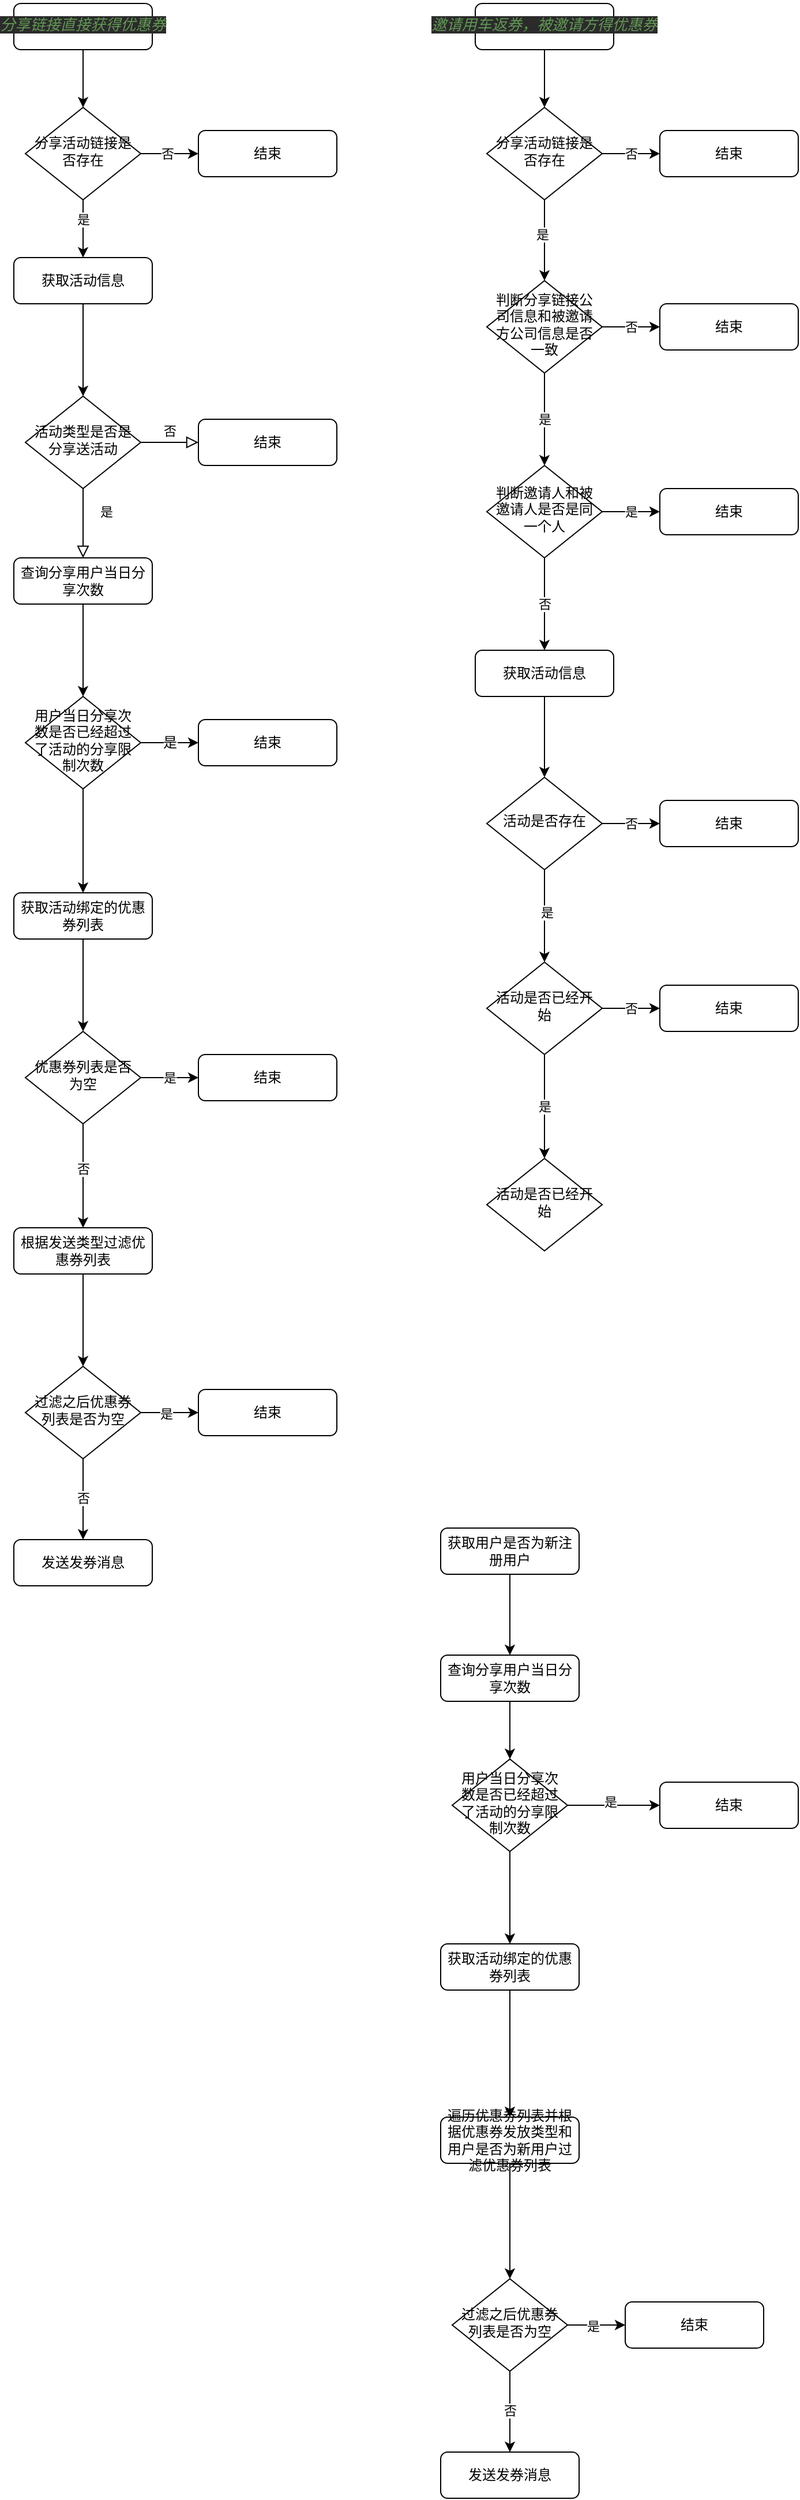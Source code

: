 <mxfile version="17.2.1" type="github">
  <diagram id="C5RBs43oDa-KdzZeNtuy" name="Page-1">
    <mxGraphModel dx="1018" dy="648" grid="1" gridSize="10" guides="1" tooltips="1" connect="1" arrows="1" fold="1" page="1" pageScale="1" pageWidth="827" pageHeight="1169" math="0" shadow="0">
      <root>
        <mxCell id="WIyWlLk6GJQsqaUBKTNV-0" />
        <mxCell id="WIyWlLk6GJQsqaUBKTNV-1" parent="WIyWlLk6GJQsqaUBKTNV-0" />
        <mxCell id="cavRAeg5umnz87ZM6FMu-50" style="edgeStyle=orthogonalEdgeStyle;rounded=0;orthogonalLoop=1;jettySize=auto;html=1;exitX=0.5;exitY=1;exitDx=0;exitDy=0;entryX=0.5;entryY=0;entryDx=0;entryDy=0;" edge="1" parent="WIyWlLk6GJQsqaUBKTNV-1" source="WIyWlLk6GJQsqaUBKTNV-3" target="WIyWlLk6GJQsqaUBKTNV-6">
          <mxGeometry relative="1" as="geometry" />
        </mxCell>
        <mxCell id="WIyWlLk6GJQsqaUBKTNV-3" value="&lt;pre style=&quot;background-color: rgb(43 , 43 , 43) ; color: rgb(169 , 183 , 198) ; font-family: , monospace ; font-size: 9.8pt&quot;&gt;&lt;pre style=&quot;font-family: , monospace ; font-size: 9.8pt&quot;&gt;&lt;span style=&quot;color: #629755 ; font-style: italic&quot;&gt;分享链接直接获得优惠券&lt;/span&gt;&lt;/pre&gt;&lt;/pre&gt;" style="rounded=1;whiteSpace=wrap;html=1;fontSize=12;glass=0;strokeWidth=1;shadow=0;spacing=6;spacingTop=-4;" parent="WIyWlLk6GJQsqaUBKTNV-1" vertex="1">
          <mxGeometry x="160" y="80" width="120" height="40" as="geometry" />
        </mxCell>
        <mxCell id="IeeZ9lZqZlFsDjQg3cIJ-2" style="edgeStyle=orthogonalEdgeStyle;rounded=0;orthogonalLoop=1;jettySize=auto;html=1;exitX=0.5;exitY=1;exitDx=0;exitDy=0;entryX=0.5;entryY=0;entryDx=0;entryDy=0;fontFamily=Helvetica;fontSize=12;fontColor=default;" parent="WIyWlLk6GJQsqaUBKTNV-1" source="WIyWlLk6GJQsqaUBKTNV-6" target="IeeZ9lZqZlFsDjQg3cIJ-1" edge="1">
          <mxGeometry relative="1" as="geometry" />
        </mxCell>
        <mxCell id="cavRAeg5umnz87ZM6FMu-52" value="是" style="edgeLabel;html=1;align=center;verticalAlign=middle;resizable=0;points=[];" vertex="1" connectable="0" parent="IeeZ9lZqZlFsDjQg3cIJ-2">
          <mxGeometry x="-0.32" relative="1" as="geometry">
            <mxPoint as="offset" />
          </mxGeometry>
        </mxCell>
        <mxCell id="cavRAeg5umnz87ZM6FMu-49" style="edgeStyle=orthogonalEdgeStyle;rounded=0;orthogonalLoop=1;jettySize=auto;html=1;exitX=1;exitY=0.5;exitDx=0;exitDy=0;entryX=0;entryY=0.5;entryDx=0;entryDy=0;" edge="1" parent="WIyWlLk6GJQsqaUBKTNV-1" source="WIyWlLk6GJQsqaUBKTNV-6" target="WIyWlLk6GJQsqaUBKTNV-7">
          <mxGeometry relative="1" as="geometry" />
        </mxCell>
        <mxCell id="cavRAeg5umnz87ZM6FMu-51" value="否" style="edgeLabel;html=1;align=center;verticalAlign=middle;resizable=0;points=[];" vertex="1" connectable="0" parent="cavRAeg5umnz87ZM6FMu-49">
          <mxGeometry x="-0.08" relative="1" as="geometry">
            <mxPoint as="offset" />
          </mxGeometry>
        </mxCell>
        <mxCell id="WIyWlLk6GJQsqaUBKTNV-6" value="分享活动链接是否存在" style="rhombus;whiteSpace=wrap;html=1;shadow=0;fontFamily=Helvetica;fontSize=12;align=center;strokeWidth=1;spacing=6;spacingTop=-4;" parent="WIyWlLk6GJQsqaUBKTNV-1" vertex="1">
          <mxGeometry x="170" y="170" width="100" height="80" as="geometry" />
        </mxCell>
        <mxCell id="WIyWlLk6GJQsqaUBKTNV-7" value="结束" style="rounded=1;whiteSpace=wrap;html=1;fontSize=12;glass=0;strokeWidth=1;shadow=0;" parent="WIyWlLk6GJQsqaUBKTNV-1" vertex="1">
          <mxGeometry x="320" y="190" width="120" height="40" as="geometry" />
        </mxCell>
        <mxCell id="WIyWlLk6GJQsqaUBKTNV-8" value="是" style="rounded=0;html=1;jettySize=auto;orthogonalLoop=1;fontSize=11;endArrow=block;endFill=0;endSize=8;strokeWidth=1;shadow=0;labelBackgroundColor=none;edgeStyle=orthogonalEdgeStyle;" parent="WIyWlLk6GJQsqaUBKTNV-1" source="WIyWlLk6GJQsqaUBKTNV-10" target="WIyWlLk6GJQsqaUBKTNV-11" edge="1">
          <mxGeometry x="-0.333" y="20" relative="1" as="geometry">
            <mxPoint as="offset" />
          </mxGeometry>
        </mxCell>
        <mxCell id="WIyWlLk6GJQsqaUBKTNV-9" value="否" style="edgeStyle=orthogonalEdgeStyle;rounded=0;html=1;jettySize=auto;orthogonalLoop=1;fontSize=11;endArrow=block;endFill=0;endSize=8;strokeWidth=1;shadow=0;labelBackgroundColor=none;" parent="WIyWlLk6GJQsqaUBKTNV-1" source="WIyWlLk6GJQsqaUBKTNV-10" target="WIyWlLk6GJQsqaUBKTNV-12" edge="1">
          <mxGeometry y="10" relative="1" as="geometry">
            <mxPoint as="offset" />
          </mxGeometry>
        </mxCell>
        <mxCell id="WIyWlLk6GJQsqaUBKTNV-10" value="活动类型是否是分享送活动" style="rhombus;whiteSpace=wrap;html=1;shadow=0;fontFamily=Helvetica;fontSize=12;align=center;strokeWidth=1;spacing=6;spacingTop=-4;" parent="WIyWlLk6GJQsqaUBKTNV-1" vertex="1">
          <mxGeometry x="170" y="420" width="100" height="80" as="geometry" />
        </mxCell>
        <mxCell id="IeeZ9lZqZlFsDjQg3cIJ-5" style="edgeStyle=orthogonalEdgeStyle;rounded=0;orthogonalLoop=1;jettySize=auto;html=1;exitX=0.5;exitY=1;exitDx=0;exitDy=0;fontFamily=Helvetica;fontSize=12;fontColor=default;" parent="WIyWlLk6GJQsqaUBKTNV-1" source="WIyWlLk6GJQsqaUBKTNV-11" target="IeeZ9lZqZlFsDjQg3cIJ-4" edge="1">
          <mxGeometry relative="1" as="geometry" />
        </mxCell>
        <mxCell id="WIyWlLk6GJQsqaUBKTNV-11" value="查询分享用户当日分享次数" style="rounded=1;whiteSpace=wrap;html=1;fontSize=12;glass=0;strokeWidth=1;shadow=0;" parent="WIyWlLk6GJQsqaUBKTNV-1" vertex="1">
          <mxGeometry x="160" y="560" width="120" height="40" as="geometry" />
        </mxCell>
        <mxCell id="WIyWlLk6GJQsqaUBKTNV-12" value="结束" style="rounded=1;whiteSpace=wrap;html=1;fontSize=12;glass=0;strokeWidth=1;shadow=0;" parent="WIyWlLk6GJQsqaUBKTNV-1" vertex="1">
          <mxGeometry x="320" y="440" width="120" height="40" as="geometry" />
        </mxCell>
        <mxCell id="IeeZ9lZqZlFsDjQg3cIJ-3" style="edgeStyle=orthogonalEdgeStyle;rounded=0;orthogonalLoop=1;jettySize=auto;html=1;exitX=0.5;exitY=1;exitDx=0;exitDy=0;fontFamily=Helvetica;fontSize=12;fontColor=default;" parent="WIyWlLk6GJQsqaUBKTNV-1" source="IeeZ9lZqZlFsDjQg3cIJ-1" target="WIyWlLk6GJQsqaUBKTNV-10" edge="1">
          <mxGeometry relative="1" as="geometry" />
        </mxCell>
        <mxCell id="IeeZ9lZqZlFsDjQg3cIJ-1" value="获取活动信息" style="rounded=1;whiteSpace=wrap;html=1;fontSize=12;glass=0;strokeWidth=1;shadow=0;" parent="WIyWlLk6GJQsqaUBKTNV-1" vertex="1">
          <mxGeometry x="160" y="300" width="120" height="40" as="geometry" />
        </mxCell>
        <mxCell id="IeeZ9lZqZlFsDjQg3cIJ-7" value="是" style="edgeStyle=orthogonalEdgeStyle;rounded=0;orthogonalLoop=1;jettySize=auto;html=1;exitX=1;exitY=0.5;exitDx=0;exitDy=0;fontFamily=Helvetica;fontSize=12;fontColor=default;" parent="WIyWlLk6GJQsqaUBKTNV-1" source="IeeZ9lZqZlFsDjQg3cIJ-4" target="IeeZ9lZqZlFsDjQg3cIJ-6" edge="1">
          <mxGeometry relative="1" as="geometry" />
        </mxCell>
        <mxCell id="IeeZ9lZqZlFsDjQg3cIJ-9" style="edgeStyle=orthogonalEdgeStyle;rounded=0;orthogonalLoop=1;jettySize=auto;html=1;exitX=0.5;exitY=1;exitDx=0;exitDy=0;fontFamily=Helvetica;fontSize=12;fontColor=default;" parent="WIyWlLk6GJQsqaUBKTNV-1" source="IeeZ9lZqZlFsDjQg3cIJ-4" target="IeeZ9lZqZlFsDjQg3cIJ-8" edge="1">
          <mxGeometry relative="1" as="geometry" />
        </mxCell>
        <mxCell id="IeeZ9lZqZlFsDjQg3cIJ-4" value="用户当日分享次数是否已经超过了活动的分享限制次数" style="rhombus;whiteSpace=wrap;html=1;shadow=0;fontFamily=Helvetica;fontSize=12;align=center;strokeWidth=1;spacing=6;spacingTop=-4;" parent="WIyWlLk6GJQsqaUBKTNV-1" vertex="1">
          <mxGeometry x="170" y="680" width="100" height="80" as="geometry" />
        </mxCell>
        <mxCell id="IeeZ9lZqZlFsDjQg3cIJ-6" value="结束" style="rounded=1;whiteSpace=wrap;html=1;fontSize=12;glass=0;strokeWidth=1;shadow=0;" parent="WIyWlLk6GJQsqaUBKTNV-1" vertex="1">
          <mxGeometry x="320" y="700" width="120" height="40" as="geometry" />
        </mxCell>
        <mxCell id="cavRAeg5umnz87ZM6FMu-19" style="edgeStyle=orthogonalEdgeStyle;rounded=0;orthogonalLoop=1;jettySize=auto;html=1;exitX=0.5;exitY=1;exitDx=0;exitDy=0;entryX=0.5;entryY=0;entryDx=0;entryDy=0;" edge="1" parent="WIyWlLk6GJQsqaUBKTNV-1" source="IeeZ9lZqZlFsDjQg3cIJ-8" target="cavRAeg5umnz87ZM6FMu-18">
          <mxGeometry relative="1" as="geometry" />
        </mxCell>
        <mxCell id="IeeZ9lZqZlFsDjQg3cIJ-8" value="获取活动绑定的优惠券列表" style="rounded=1;whiteSpace=wrap;html=1;fontSize=12;glass=0;strokeWidth=1;shadow=0;" parent="WIyWlLk6GJQsqaUBKTNV-1" vertex="1">
          <mxGeometry x="160" y="850" width="120" height="40" as="geometry" />
        </mxCell>
        <mxCell id="cavRAeg5umnz87ZM6FMu-48" style="edgeStyle=orthogonalEdgeStyle;rounded=0;orthogonalLoop=1;jettySize=auto;html=1;exitX=0.5;exitY=1;exitDx=0;exitDy=0;entryX=0.5;entryY=0;entryDx=0;entryDy=0;" edge="1" parent="WIyWlLk6GJQsqaUBKTNV-1" source="cavRAeg5umnz87ZM6FMu-1" target="cavRAeg5umnz87ZM6FMu-45">
          <mxGeometry relative="1" as="geometry" />
        </mxCell>
        <mxCell id="cavRAeg5umnz87ZM6FMu-1" value="&lt;pre style=&quot;background-color: rgb(43 , 43 , 43) ; color: rgb(169 , 183 , 198) ; font-family: , monospace ; font-size: 9.8pt&quot;&gt;&lt;pre style=&quot;font-family: , monospace ; font-size: 9.8pt&quot;&gt;&lt;span style=&quot;color: #629755 ; font-style: italic&quot;&gt;邀请用车返券，被邀请方得优惠券&lt;/span&gt;&lt;/pre&gt;&lt;/pre&gt;" style="rounded=1;whiteSpace=wrap;html=1;fontSize=12;glass=0;strokeWidth=1;shadow=0;spacing=6;spacingTop=-4;" vertex="1" parent="WIyWlLk6GJQsqaUBKTNV-1">
          <mxGeometry x="560" y="80" width="120" height="40" as="geometry" />
        </mxCell>
        <mxCell id="cavRAeg5umnz87ZM6FMu-6" style="edgeStyle=orthogonalEdgeStyle;rounded=0;orthogonalLoop=1;jettySize=auto;html=1;exitX=0.5;exitY=1;exitDx=0;exitDy=0;entryX=0.5;entryY=0;entryDx=0;entryDy=0;" edge="1" parent="WIyWlLk6GJQsqaUBKTNV-1" source="cavRAeg5umnz87ZM6FMu-3" target="cavRAeg5umnz87ZM6FMu-5">
          <mxGeometry relative="1" as="geometry" />
        </mxCell>
        <mxCell id="cavRAeg5umnz87ZM6FMu-3" value="查询分享用户当日分享次数" style="rounded=1;whiteSpace=wrap;html=1;fontSize=12;glass=0;strokeWidth=1;shadow=0;" vertex="1" parent="WIyWlLk6GJQsqaUBKTNV-1">
          <mxGeometry x="530" y="1510" width="120" height="40" as="geometry" />
        </mxCell>
        <mxCell id="cavRAeg5umnz87ZM6FMu-8" style="edgeStyle=orthogonalEdgeStyle;rounded=0;orthogonalLoop=1;jettySize=auto;html=1;exitX=1;exitY=0.5;exitDx=0;exitDy=0;" edge="1" parent="WIyWlLk6GJQsqaUBKTNV-1" source="cavRAeg5umnz87ZM6FMu-5" target="cavRAeg5umnz87ZM6FMu-7">
          <mxGeometry relative="1" as="geometry" />
        </mxCell>
        <mxCell id="cavRAeg5umnz87ZM6FMu-9" value="是" style="edgeLabel;html=1;align=center;verticalAlign=middle;resizable=0;points=[];" vertex="1" connectable="0" parent="cavRAeg5umnz87ZM6FMu-8">
          <mxGeometry x="-0.075" y="3" relative="1" as="geometry">
            <mxPoint as="offset" />
          </mxGeometry>
        </mxCell>
        <mxCell id="cavRAeg5umnz87ZM6FMu-12" style="edgeStyle=orthogonalEdgeStyle;rounded=0;orthogonalLoop=1;jettySize=auto;html=1;exitX=0.5;exitY=1;exitDx=0;exitDy=0;" edge="1" parent="WIyWlLk6GJQsqaUBKTNV-1" source="cavRAeg5umnz87ZM6FMu-5" target="cavRAeg5umnz87ZM6FMu-10">
          <mxGeometry relative="1" as="geometry" />
        </mxCell>
        <mxCell id="cavRAeg5umnz87ZM6FMu-5" value="用户当日分享次数是否已经超过了活动的分享限制次数" style="rhombus;whiteSpace=wrap;html=1;shadow=0;fontFamily=Helvetica;fontSize=12;align=center;strokeWidth=1;spacing=6;spacingTop=-4;" vertex="1" parent="WIyWlLk6GJQsqaUBKTNV-1">
          <mxGeometry x="540" y="1600" width="100" height="80" as="geometry" />
        </mxCell>
        <mxCell id="cavRAeg5umnz87ZM6FMu-7" value="结束" style="rounded=1;whiteSpace=wrap;html=1;fontSize=12;glass=0;strokeWidth=1;shadow=0;" vertex="1" parent="WIyWlLk6GJQsqaUBKTNV-1">
          <mxGeometry x="720" y="1620" width="120" height="40" as="geometry" />
        </mxCell>
        <mxCell id="cavRAeg5umnz87ZM6FMu-14" style="edgeStyle=orthogonalEdgeStyle;rounded=0;orthogonalLoop=1;jettySize=auto;html=1;exitX=0.5;exitY=1;exitDx=0;exitDy=0;entryX=0.5;entryY=0;entryDx=0;entryDy=0;" edge="1" parent="WIyWlLk6GJQsqaUBKTNV-1" source="cavRAeg5umnz87ZM6FMu-10" target="cavRAeg5umnz87ZM6FMu-13">
          <mxGeometry relative="1" as="geometry" />
        </mxCell>
        <mxCell id="cavRAeg5umnz87ZM6FMu-10" value="获取活动绑定的优惠券列表" style="rounded=1;whiteSpace=wrap;html=1;fontSize=12;glass=0;strokeWidth=1;shadow=0;" vertex="1" parent="WIyWlLk6GJQsqaUBKTNV-1">
          <mxGeometry x="530" y="1760" width="120" height="40" as="geometry" />
        </mxCell>
        <mxCell id="cavRAeg5umnz87ZM6FMu-43" style="edgeStyle=orthogonalEdgeStyle;rounded=0;orthogonalLoop=1;jettySize=auto;html=1;exitX=0.5;exitY=1;exitDx=0;exitDy=0;entryX=0.5;entryY=0;entryDx=0;entryDy=0;" edge="1" parent="WIyWlLk6GJQsqaUBKTNV-1" source="cavRAeg5umnz87ZM6FMu-13" target="cavRAeg5umnz87ZM6FMu-40">
          <mxGeometry relative="1" as="geometry" />
        </mxCell>
        <mxCell id="cavRAeg5umnz87ZM6FMu-13" value="遍历优惠券列表并根据优惠券发放类型和用户是否为新用户过滤优惠券列表" style="rounded=1;whiteSpace=wrap;html=1;fontSize=12;glass=0;strokeWidth=1;shadow=0;" vertex="1" parent="WIyWlLk6GJQsqaUBKTNV-1">
          <mxGeometry x="530" y="1910" width="120" height="40" as="geometry" />
        </mxCell>
        <mxCell id="cavRAeg5umnz87ZM6FMu-21" value="是" style="edgeStyle=orthogonalEdgeStyle;rounded=0;orthogonalLoop=1;jettySize=auto;html=1;exitX=1;exitY=0.5;exitDx=0;exitDy=0;" edge="1" parent="WIyWlLk6GJQsqaUBKTNV-1" source="cavRAeg5umnz87ZM6FMu-18" target="cavRAeg5umnz87ZM6FMu-20">
          <mxGeometry relative="1" as="geometry" />
        </mxCell>
        <mxCell id="cavRAeg5umnz87ZM6FMu-23" style="edgeStyle=orthogonalEdgeStyle;rounded=0;orthogonalLoop=1;jettySize=auto;html=1;exitX=0.5;exitY=1;exitDx=0;exitDy=0;entryX=0.5;entryY=0;entryDx=0;entryDy=0;" edge="1" parent="WIyWlLk6GJQsqaUBKTNV-1" source="cavRAeg5umnz87ZM6FMu-18" target="cavRAeg5umnz87ZM6FMu-22">
          <mxGeometry relative="1" as="geometry" />
        </mxCell>
        <mxCell id="cavRAeg5umnz87ZM6FMu-28" value="否" style="edgeLabel;html=1;align=center;verticalAlign=middle;resizable=0;points=[];" vertex="1" connectable="0" parent="cavRAeg5umnz87ZM6FMu-23">
          <mxGeometry x="-0.144" relative="1" as="geometry">
            <mxPoint as="offset" />
          </mxGeometry>
        </mxCell>
        <mxCell id="cavRAeg5umnz87ZM6FMu-18" value="优惠券列表是否为空" style="rhombus;whiteSpace=wrap;html=1;shadow=0;fontFamily=Helvetica;fontSize=12;align=center;strokeWidth=1;spacing=6;spacingTop=-4;" vertex="1" parent="WIyWlLk6GJQsqaUBKTNV-1">
          <mxGeometry x="170" y="970" width="100" height="80" as="geometry" />
        </mxCell>
        <mxCell id="cavRAeg5umnz87ZM6FMu-20" value="结束" style="rounded=1;whiteSpace=wrap;html=1;fontSize=12;glass=0;strokeWidth=1;shadow=0;" vertex="1" parent="WIyWlLk6GJQsqaUBKTNV-1">
          <mxGeometry x="320" y="990" width="120" height="40" as="geometry" />
        </mxCell>
        <mxCell id="cavRAeg5umnz87ZM6FMu-25" style="edgeStyle=orthogonalEdgeStyle;rounded=0;orthogonalLoop=1;jettySize=auto;html=1;exitX=0.5;exitY=1;exitDx=0;exitDy=0;entryX=0.5;entryY=0;entryDx=0;entryDy=0;" edge="1" parent="WIyWlLk6GJQsqaUBKTNV-1" source="cavRAeg5umnz87ZM6FMu-22" target="cavRAeg5umnz87ZM6FMu-24">
          <mxGeometry relative="1" as="geometry" />
        </mxCell>
        <mxCell id="cavRAeg5umnz87ZM6FMu-22" value="根据发送类型过滤优惠券列表" style="rounded=1;whiteSpace=wrap;html=1;fontSize=12;glass=0;strokeWidth=1;shadow=0;" vertex="1" parent="WIyWlLk6GJQsqaUBKTNV-1">
          <mxGeometry x="160" y="1140" width="120" height="40" as="geometry" />
        </mxCell>
        <mxCell id="cavRAeg5umnz87ZM6FMu-27" style="edgeStyle=orthogonalEdgeStyle;rounded=0;orthogonalLoop=1;jettySize=auto;html=1;exitX=1;exitY=0.5;exitDx=0;exitDy=0;entryX=0;entryY=0.5;entryDx=0;entryDy=0;" edge="1" parent="WIyWlLk6GJQsqaUBKTNV-1" source="cavRAeg5umnz87ZM6FMu-24" target="cavRAeg5umnz87ZM6FMu-26">
          <mxGeometry relative="1" as="geometry" />
        </mxCell>
        <mxCell id="cavRAeg5umnz87ZM6FMu-29" value="是" style="edgeLabel;html=1;align=center;verticalAlign=middle;resizable=0;points=[];" vertex="1" connectable="0" parent="cavRAeg5umnz87ZM6FMu-27">
          <mxGeometry x="-0.12" relative="1" as="geometry">
            <mxPoint y="1" as="offset" />
          </mxGeometry>
        </mxCell>
        <mxCell id="cavRAeg5umnz87ZM6FMu-31" style="edgeStyle=orthogonalEdgeStyle;rounded=0;orthogonalLoop=1;jettySize=auto;html=1;exitX=0.5;exitY=1;exitDx=0;exitDy=0;entryX=0.5;entryY=0;entryDx=0;entryDy=0;" edge="1" parent="WIyWlLk6GJQsqaUBKTNV-1" source="cavRAeg5umnz87ZM6FMu-24" target="cavRAeg5umnz87ZM6FMu-30">
          <mxGeometry relative="1" as="geometry" />
        </mxCell>
        <mxCell id="cavRAeg5umnz87ZM6FMu-32" value="否" style="edgeLabel;html=1;align=center;verticalAlign=middle;resizable=0;points=[];" vertex="1" connectable="0" parent="cavRAeg5umnz87ZM6FMu-31">
          <mxGeometry x="-0.029" relative="1" as="geometry">
            <mxPoint as="offset" />
          </mxGeometry>
        </mxCell>
        <mxCell id="cavRAeg5umnz87ZM6FMu-24" value="过滤之后优惠券列表是否为空" style="rhombus;whiteSpace=wrap;html=1;shadow=0;fontFamily=Helvetica;fontSize=12;align=center;strokeWidth=1;spacing=6;spacingTop=-4;" vertex="1" parent="WIyWlLk6GJQsqaUBKTNV-1">
          <mxGeometry x="170" y="1260" width="100" height="80" as="geometry" />
        </mxCell>
        <mxCell id="cavRAeg5umnz87ZM6FMu-26" value="结束" style="rounded=1;whiteSpace=wrap;html=1;fontSize=12;glass=0;strokeWidth=1;shadow=0;" vertex="1" parent="WIyWlLk6GJQsqaUBKTNV-1">
          <mxGeometry x="320" y="1280" width="120" height="40" as="geometry" />
        </mxCell>
        <mxCell id="cavRAeg5umnz87ZM6FMu-30" value="发送发券消息" style="rounded=1;whiteSpace=wrap;html=1;fontSize=12;glass=0;strokeWidth=1;shadow=0;" vertex="1" parent="WIyWlLk6GJQsqaUBKTNV-1">
          <mxGeometry x="160" y="1410" width="120" height="40" as="geometry" />
        </mxCell>
        <mxCell id="cavRAeg5umnz87ZM6FMu-35" style="edgeStyle=orthogonalEdgeStyle;rounded=0;orthogonalLoop=1;jettySize=auto;html=1;exitX=0.5;exitY=1;exitDx=0;exitDy=0;entryX=0.5;entryY=0;entryDx=0;entryDy=0;" edge="1" parent="WIyWlLk6GJQsqaUBKTNV-1" source="cavRAeg5umnz87ZM6FMu-33" target="cavRAeg5umnz87ZM6FMu-3">
          <mxGeometry relative="1" as="geometry" />
        </mxCell>
        <mxCell id="cavRAeg5umnz87ZM6FMu-33" value="获取用户是否为新注册用户" style="rounded=1;whiteSpace=wrap;html=1;fontSize=12;glass=0;strokeWidth=1;shadow=0;" vertex="1" parent="WIyWlLk6GJQsqaUBKTNV-1">
          <mxGeometry x="530" y="1400" width="120" height="40" as="geometry" />
        </mxCell>
        <mxCell id="cavRAeg5umnz87ZM6FMu-36" style="edgeStyle=orthogonalEdgeStyle;rounded=0;orthogonalLoop=1;jettySize=auto;html=1;exitX=1;exitY=0.5;exitDx=0;exitDy=0;entryX=0;entryY=0.5;entryDx=0;entryDy=0;" edge="1" parent="WIyWlLk6GJQsqaUBKTNV-1" source="cavRAeg5umnz87ZM6FMu-40" target="cavRAeg5umnz87ZM6FMu-41">
          <mxGeometry relative="1" as="geometry" />
        </mxCell>
        <mxCell id="cavRAeg5umnz87ZM6FMu-37" value="是" style="edgeLabel;html=1;align=center;verticalAlign=middle;resizable=0;points=[];" vertex="1" connectable="0" parent="cavRAeg5umnz87ZM6FMu-36">
          <mxGeometry x="-0.12" relative="1" as="geometry">
            <mxPoint y="1" as="offset" />
          </mxGeometry>
        </mxCell>
        <mxCell id="cavRAeg5umnz87ZM6FMu-38" style="edgeStyle=orthogonalEdgeStyle;rounded=0;orthogonalLoop=1;jettySize=auto;html=1;exitX=0.5;exitY=1;exitDx=0;exitDy=0;entryX=0.5;entryY=0;entryDx=0;entryDy=0;" edge="1" parent="WIyWlLk6GJQsqaUBKTNV-1" source="cavRAeg5umnz87ZM6FMu-40" target="cavRAeg5umnz87ZM6FMu-42">
          <mxGeometry relative="1" as="geometry" />
        </mxCell>
        <mxCell id="cavRAeg5umnz87ZM6FMu-39" value="否" style="edgeLabel;html=1;align=center;verticalAlign=middle;resizable=0;points=[];" vertex="1" connectable="0" parent="cavRAeg5umnz87ZM6FMu-38">
          <mxGeometry x="-0.029" relative="1" as="geometry">
            <mxPoint as="offset" />
          </mxGeometry>
        </mxCell>
        <mxCell id="cavRAeg5umnz87ZM6FMu-40" value="过滤之后优惠券列表是否为空" style="rhombus;whiteSpace=wrap;html=1;shadow=0;fontFamily=Helvetica;fontSize=12;align=center;strokeWidth=1;spacing=6;spacingTop=-4;" vertex="1" parent="WIyWlLk6GJQsqaUBKTNV-1">
          <mxGeometry x="540" y="2050" width="100" height="80" as="geometry" />
        </mxCell>
        <mxCell id="cavRAeg5umnz87ZM6FMu-41" value="结束" style="rounded=1;whiteSpace=wrap;html=1;fontSize=12;glass=0;strokeWidth=1;shadow=0;" vertex="1" parent="WIyWlLk6GJQsqaUBKTNV-1">
          <mxGeometry x="690" y="2070" width="120" height="40" as="geometry" />
        </mxCell>
        <mxCell id="cavRAeg5umnz87ZM6FMu-42" value="发送发券消息" style="rounded=1;whiteSpace=wrap;html=1;fontSize=12;glass=0;strokeWidth=1;shadow=0;" vertex="1" parent="WIyWlLk6GJQsqaUBKTNV-1">
          <mxGeometry x="530" y="2200" width="120" height="40" as="geometry" />
        </mxCell>
        <mxCell id="cavRAeg5umnz87ZM6FMu-47" value="否" style="edgeStyle=orthogonalEdgeStyle;rounded=0;orthogonalLoop=1;jettySize=auto;html=1;exitX=1;exitY=0.5;exitDx=0;exitDy=0;entryX=0;entryY=0.5;entryDx=0;entryDy=0;" edge="1" parent="WIyWlLk6GJQsqaUBKTNV-1" source="cavRAeg5umnz87ZM6FMu-45" target="cavRAeg5umnz87ZM6FMu-46">
          <mxGeometry relative="1" as="geometry" />
        </mxCell>
        <mxCell id="cavRAeg5umnz87ZM6FMu-54" style="edgeStyle=orthogonalEdgeStyle;rounded=0;orthogonalLoop=1;jettySize=auto;html=1;exitX=0.5;exitY=1;exitDx=0;exitDy=0;" edge="1" parent="WIyWlLk6GJQsqaUBKTNV-1" source="cavRAeg5umnz87ZM6FMu-45" target="cavRAeg5umnz87ZM6FMu-53">
          <mxGeometry relative="1" as="geometry" />
        </mxCell>
        <mxCell id="cavRAeg5umnz87ZM6FMu-55" value="是" style="edgeLabel;html=1;align=center;verticalAlign=middle;resizable=0;points=[];" vertex="1" connectable="0" parent="cavRAeg5umnz87ZM6FMu-54">
          <mxGeometry x="-0.157" y="-2" relative="1" as="geometry">
            <mxPoint as="offset" />
          </mxGeometry>
        </mxCell>
        <mxCell id="cavRAeg5umnz87ZM6FMu-45" value="分享活动链接是否存在" style="rhombus;whiteSpace=wrap;html=1;shadow=0;fontFamily=Helvetica;fontSize=12;align=center;strokeWidth=1;spacing=6;spacingTop=-4;" vertex="1" parent="WIyWlLk6GJQsqaUBKTNV-1">
          <mxGeometry x="570" y="170" width="100" height="80" as="geometry" />
        </mxCell>
        <mxCell id="cavRAeg5umnz87ZM6FMu-46" value="结束" style="rounded=1;whiteSpace=wrap;html=1;fontSize=12;glass=0;strokeWidth=1;shadow=0;" vertex="1" parent="WIyWlLk6GJQsqaUBKTNV-1">
          <mxGeometry x="720" y="190" width="120" height="40" as="geometry" />
        </mxCell>
        <mxCell id="cavRAeg5umnz87ZM6FMu-57" value="否" style="edgeStyle=orthogonalEdgeStyle;rounded=0;orthogonalLoop=1;jettySize=auto;html=1;exitX=1;exitY=0.5;exitDx=0;exitDy=0;entryX=0;entryY=0.5;entryDx=0;entryDy=0;" edge="1" parent="WIyWlLk6GJQsqaUBKTNV-1" source="cavRAeg5umnz87ZM6FMu-53" target="cavRAeg5umnz87ZM6FMu-56">
          <mxGeometry relative="1" as="geometry" />
        </mxCell>
        <mxCell id="cavRAeg5umnz87ZM6FMu-59" value="是" style="edgeStyle=orthogonalEdgeStyle;rounded=0;orthogonalLoop=1;jettySize=auto;html=1;exitX=0.5;exitY=1;exitDx=0;exitDy=0;entryX=0.5;entryY=0;entryDx=0;entryDy=0;" edge="1" parent="WIyWlLk6GJQsqaUBKTNV-1" source="cavRAeg5umnz87ZM6FMu-53" target="cavRAeg5umnz87ZM6FMu-58">
          <mxGeometry relative="1" as="geometry" />
        </mxCell>
        <mxCell id="cavRAeg5umnz87ZM6FMu-53" value="判断分享链接公司信息和被邀请方公司信息是否一致" style="rhombus;whiteSpace=wrap;html=1;shadow=0;fontFamily=Helvetica;fontSize=12;align=center;strokeWidth=1;spacing=6;spacingTop=-4;" vertex="1" parent="WIyWlLk6GJQsqaUBKTNV-1">
          <mxGeometry x="570" y="320" width="100" height="80" as="geometry" />
        </mxCell>
        <mxCell id="cavRAeg5umnz87ZM6FMu-56" value="结束" style="rounded=1;whiteSpace=wrap;html=1;fontSize=12;glass=0;strokeWidth=1;shadow=0;" vertex="1" parent="WIyWlLk6GJQsqaUBKTNV-1">
          <mxGeometry x="720" y="340" width="120" height="40" as="geometry" />
        </mxCell>
        <mxCell id="cavRAeg5umnz87ZM6FMu-61" value="是" style="edgeStyle=orthogonalEdgeStyle;rounded=0;orthogonalLoop=1;jettySize=auto;html=1;exitX=1;exitY=0.5;exitDx=0;exitDy=0;entryX=0;entryY=0.5;entryDx=0;entryDy=0;" edge="1" parent="WIyWlLk6GJQsqaUBKTNV-1" source="cavRAeg5umnz87ZM6FMu-58" target="cavRAeg5umnz87ZM6FMu-60">
          <mxGeometry relative="1" as="geometry" />
        </mxCell>
        <mxCell id="cavRAeg5umnz87ZM6FMu-63" value="否" style="edgeStyle=orthogonalEdgeStyle;rounded=0;orthogonalLoop=1;jettySize=auto;html=1;exitX=0.5;exitY=1;exitDx=0;exitDy=0;entryX=0.5;entryY=0;entryDx=0;entryDy=0;" edge="1" parent="WIyWlLk6GJQsqaUBKTNV-1" source="cavRAeg5umnz87ZM6FMu-58" target="cavRAeg5umnz87ZM6FMu-62">
          <mxGeometry relative="1" as="geometry" />
        </mxCell>
        <mxCell id="cavRAeg5umnz87ZM6FMu-58" value="判断邀请人和被邀请人是否是同一个人" style="rhombus;whiteSpace=wrap;html=1;shadow=0;fontFamily=Helvetica;fontSize=12;align=center;strokeWidth=1;spacing=6;spacingTop=-4;" vertex="1" parent="WIyWlLk6GJQsqaUBKTNV-1">
          <mxGeometry x="570" y="480" width="100" height="80" as="geometry" />
        </mxCell>
        <mxCell id="cavRAeg5umnz87ZM6FMu-60" value="结束" style="rounded=1;whiteSpace=wrap;html=1;fontSize=12;glass=0;strokeWidth=1;shadow=0;" vertex="1" parent="WIyWlLk6GJQsqaUBKTNV-1">
          <mxGeometry x="720" y="500" width="120" height="40" as="geometry" />
        </mxCell>
        <mxCell id="cavRAeg5umnz87ZM6FMu-65" style="edgeStyle=orthogonalEdgeStyle;rounded=0;orthogonalLoop=1;jettySize=auto;html=1;exitX=0.5;exitY=1;exitDx=0;exitDy=0;entryX=0.5;entryY=0;entryDx=0;entryDy=0;" edge="1" parent="WIyWlLk6GJQsqaUBKTNV-1" source="cavRAeg5umnz87ZM6FMu-62" target="cavRAeg5umnz87ZM6FMu-64">
          <mxGeometry relative="1" as="geometry" />
        </mxCell>
        <mxCell id="cavRAeg5umnz87ZM6FMu-62" value="获取活动信息" style="rounded=1;whiteSpace=wrap;html=1;fontSize=12;glass=0;strokeWidth=1;shadow=0;" vertex="1" parent="WIyWlLk6GJQsqaUBKTNV-1">
          <mxGeometry x="560" y="640" width="120" height="40" as="geometry" />
        </mxCell>
        <mxCell id="cavRAeg5umnz87ZM6FMu-67" value="否" style="edgeStyle=orthogonalEdgeStyle;rounded=0;orthogonalLoop=1;jettySize=auto;html=1;exitX=1;exitY=0.5;exitDx=0;exitDy=0;entryX=0;entryY=0.5;entryDx=0;entryDy=0;" edge="1" parent="WIyWlLk6GJQsqaUBKTNV-1" source="cavRAeg5umnz87ZM6FMu-64" target="cavRAeg5umnz87ZM6FMu-66">
          <mxGeometry relative="1" as="geometry" />
        </mxCell>
        <mxCell id="cavRAeg5umnz87ZM6FMu-69" style="edgeStyle=orthogonalEdgeStyle;rounded=0;orthogonalLoop=1;jettySize=auto;html=1;exitX=0.5;exitY=1;exitDx=0;exitDy=0;entryX=0.5;entryY=0;entryDx=0;entryDy=0;" edge="1" parent="WIyWlLk6GJQsqaUBKTNV-1" source="cavRAeg5umnz87ZM6FMu-64" target="cavRAeg5umnz87ZM6FMu-68">
          <mxGeometry relative="1" as="geometry" />
        </mxCell>
        <mxCell id="cavRAeg5umnz87ZM6FMu-74" value="是" style="edgeLabel;html=1;align=center;verticalAlign=middle;resizable=0;points=[];" vertex="1" connectable="0" parent="cavRAeg5umnz87ZM6FMu-69">
          <mxGeometry x="-0.075" y="2" relative="1" as="geometry">
            <mxPoint as="offset" />
          </mxGeometry>
        </mxCell>
        <mxCell id="cavRAeg5umnz87ZM6FMu-64" value="活动是否存在" style="rhombus;whiteSpace=wrap;html=1;shadow=0;fontFamily=Helvetica;fontSize=12;align=center;strokeWidth=1;spacing=6;spacingTop=-4;" vertex="1" parent="WIyWlLk6GJQsqaUBKTNV-1">
          <mxGeometry x="570" y="750" width="100" height="80" as="geometry" />
        </mxCell>
        <mxCell id="cavRAeg5umnz87ZM6FMu-66" value="结束" style="rounded=1;whiteSpace=wrap;html=1;fontSize=12;glass=0;strokeWidth=1;shadow=0;" vertex="1" parent="WIyWlLk6GJQsqaUBKTNV-1">
          <mxGeometry x="720" y="770" width="120" height="40" as="geometry" />
        </mxCell>
        <mxCell id="cavRAeg5umnz87ZM6FMu-71" value="否" style="edgeStyle=orthogonalEdgeStyle;rounded=0;orthogonalLoop=1;jettySize=auto;html=1;exitX=1;exitY=0.5;exitDx=0;exitDy=0;" edge="1" parent="WIyWlLk6GJQsqaUBKTNV-1" source="cavRAeg5umnz87ZM6FMu-68" target="cavRAeg5umnz87ZM6FMu-70">
          <mxGeometry relative="1" as="geometry" />
        </mxCell>
        <mxCell id="cavRAeg5umnz87ZM6FMu-73" value="是" style="edgeStyle=orthogonalEdgeStyle;rounded=0;orthogonalLoop=1;jettySize=auto;html=1;exitX=0.5;exitY=1;exitDx=0;exitDy=0;" edge="1" parent="WIyWlLk6GJQsqaUBKTNV-1" source="cavRAeg5umnz87ZM6FMu-68" target="cavRAeg5umnz87ZM6FMu-72">
          <mxGeometry relative="1" as="geometry" />
        </mxCell>
        <mxCell id="cavRAeg5umnz87ZM6FMu-68" value="活动是否已经开始" style="rhombus;whiteSpace=wrap;html=1;shadow=0;fontFamily=Helvetica;fontSize=12;align=center;strokeWidth=1;spacing=6;spacingTop=-4;" vertex="1" parent="WIyWlLk6GJQsqaUBKTNV-1">
          <mxGeometry x="570" y="910" width="100" height="80" as="geometry" />
        </mxCell>
        <mxCell id="cavRAeg5umnz87ZM6FMu-70" value="结束" style="rounded=1;whiteSpace=wrap;html=1;fontSize=12;glass=0;strokeWidth=1;shadow=0;" vertex="1" parent="WIyWlLk6GJQsqaUBKTNV-1">
          <mxGeometry x="720" y="930" width="120" height="40" as="geometry" />
        </mxCell>
        <mxCell id="cavRAeg5umnz87ZM6FMu-72" value="活动是否已经开始" style="rhombus;whiteSpace=wrap;html=1;shadow=0;fontFamily=Helvetica;fontSize=12;align=center;strokeWidth=1;spacing=6;spacingTop=-4;" vertex="1" parent="WIyWlLk6GJQsqaUBKTNV-1">
          <mxGeometry x="570" y="1080" width="100" height="80" as="geometry" />
        </mxCell>
      </root>
    </mxGraphModel>
  </diagram>
</mxfile>
